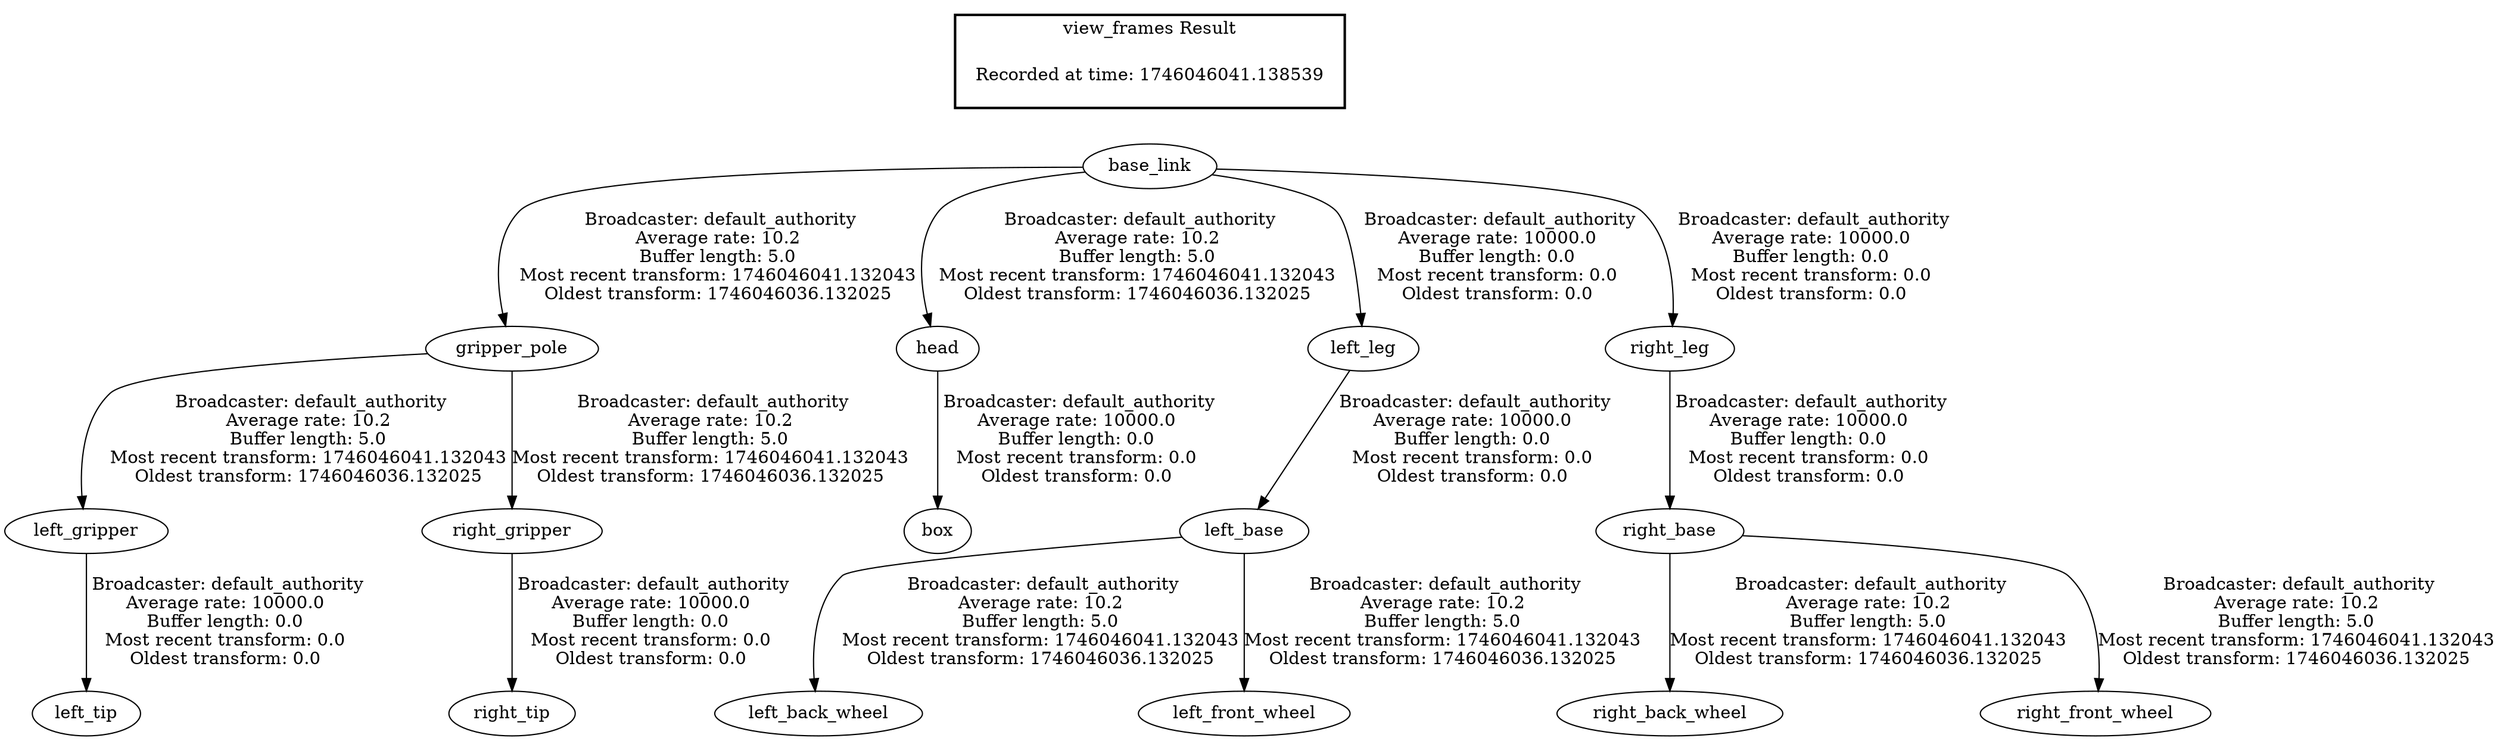 digraph G {
"base_link" -> "gripper_pole"[label=" Broadcaster: default_authority\nAverage rate: 10.2\nBuffer length: 5.0\nMost recent transform: 1746046041.132043\nOldest transform: 1746046036.132025\n"];
"base_link" -> "head"[label=" Broadcaster: default_authority\nAverage rate: 10.2\nBuffer length: 5.0\nMost recent transform: 1746046041.132043\nOldest transform: 1746046036.132025\n"];
"left_base" -> "left_back_wheel"[label=" Broadcaster: default_authority\nAverage rate: 10.2\nBuffer length: 5.0\nMost recent transform: 1746046041.132043\nOldest transform: 1746046036.132025\n"];
"left_leg" -> "left_base"[label=" Broadcaster: default_authority\nAverage rate: 10000.0\nBuffer length: 0.0\nMost recent transform: 0.0\nOldest transform: 0.0\n"];
"left_base" -> "left_front_wheel"[label=" Broadcaster: default_authority\nAverage rate: 10.2\nBuffer length: 5.0\nMost recent transform: 1746046041.132043\nOldest transform: 1746046036.132025\n"];
"gripper_pole" -> "left_gripper"[label=" Broadcaster: default_authority\nAverage rate: 10.2\nBuffer length: 5.0\nMost recent transform: 1746046041.132043\nOldest transform: 1746046036.132025\n"];
"right_base" -> "right_back_wheel"[label=" Broadcaster: default_authority\nAverage rate: 10.2\nBuffer length: 5.0\nMost recent transform: 1746046041.132043\nOldest transform: 1746046036.132025\n"];
"right_leg" -> "right_base"[label=" Broadcaster: default_authority\nAverage rate: 10000.0\nBuffer length: 0.0\nMost recent transform: 0.0\nOldest transform: 0.0\n"];
"right_base" -> "right_front_wheel"[label=" Broadcaster: default_authority\nAverage rate: 10.2\nBuffer length: 5.0\nMost recent transform: 1746046041.132043\nOldest transform: 1746046036.132025\n"];
"gripper_pole" -> "right_gripper"[label=" Broadcaster: default_authority\nAverage rate: 10.2\nBuffer length: 5.0\nMost recent transform: 1746046041.132043\nOldest transform: 1746046036.132025\n"];
"base_link" -> "left_leg"[label=" Broadcaster: default_authority\nAverage rate: 10000.0\nBuffer length: 0.0\nMost recent transform: 0.0\nOldest transform: 0.0\n"];
"base_link" -> "right_leg"[label=" Broadcaster: default_authority\nAverage rate: 10000.0\nBuffer length: 0.0\nMost recent transform: 0.0\nOldest transform: 0.0\n"];
"left_gripper" -> "left_tip"[label=" Broadcaster: default_authority\nAverage rate: 10000.0\nBuffer length: 0.0\nMost recent transform: 0.0\nOldest transform: 0.0\n"];
"right_gripper" -> "right_tip"[label=" Broadcaster: default_authority\nAverage rate: 10000.0\nBuffer length: 0.0\nMost recent transform: 0.0\nOldest transform: 0.0\n"];
"head" -> "box"[label=" Broadcaster: default_authority\nAverage rate: 10000.0\nBuffer length: 0.0\nMost recent transform: 0.0\nOldest transform: 0.0\n"];
edge [style=invis];
 subgraph cluster_legend { style=bold; color=black; label ="view_frames Result";
"Recorded at time: 1746046041.138539"[ shape=plaintext ] ;
}->"base_link";
}